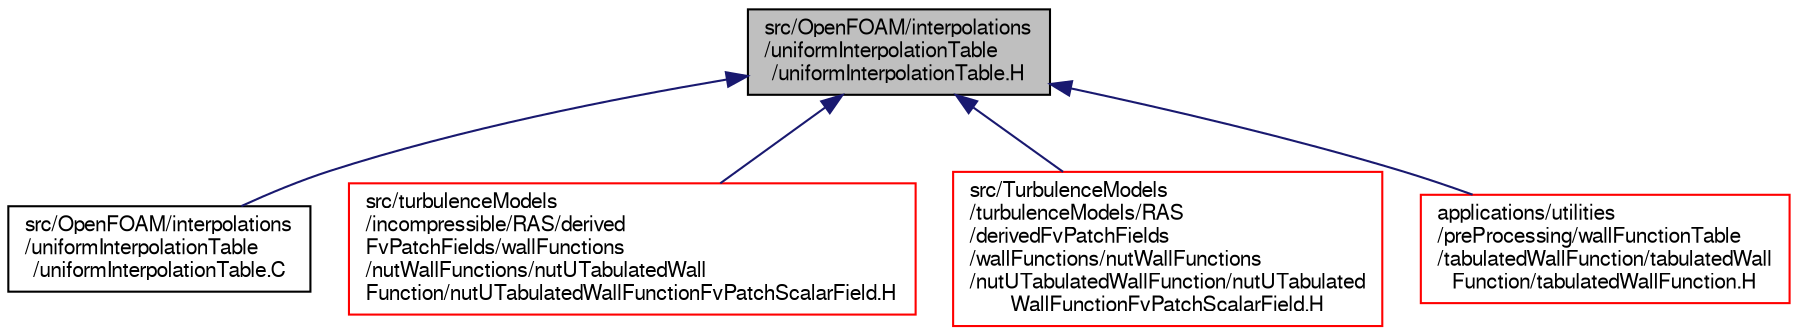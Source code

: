 digraph "src/OpenFOAM/interpolations/uniformInterpolationTable/uniformInterpolationTable.H"
{
  bgcolor="transparent";
  edge [fontname="FreeSans",fontsize="10",labelfontname="FreeSans",labelfontsize="10"];
  node [fontname="FreeSans",fontsize="10",shape=record];
  Node76 [label="src/OpenFOAM/interpolations\l/uniformInterpolationTable\l/uniformInterpolationTable.H",height=0.2,width=0.4,color="black", fillcolor="grey75", style="filled", fontcolor="black"];
  Node76 -> Node77 [dir="back",color="midnightblue",fontsize="10",style="solid",fontname="FreeSans"];
  Node77 [label="src/OpenFOAM/interpolations\l/uniformInterpolationTable\l/uniformInterpolationTable.C",height=0.2,width=0.4,color="black",URL="$a10502.html"];
  Node76 -> Node78 [dir="back",color="midnightblue",fontsize="10",style="solid",fontname="FreeSans"];
  Node78 [label="src/turbulenceModels\l/incompressible/RAS/derived\lFvPatchFields/wallFunctions\l/nutWallFunctions/nutUTabulatedWall\lFunction/nutUTabulatedWallFunctionFvPatchScalarField.H",height=0.2,width=0.4,color="red",URL="$a40424.html"];
  Node76 -> Node80 [dir="back",color="midnightblue",fontsize="10",style="solid",fontname="FreeSans"];
  Node80 [label="src/TurbulenceModels\l/turbulenceModels/RAS\l/derivedFvPatchFields\l/wallFunctions/nutWallFunctions\l/nutUTabulatedWallFunction/nutUTabulated\lWallFunctionFvPatchScalarField.H",height=0.2,width=0.4,color="red",URL="$a40427.html"];
  Node76 -> Node82 [dir="back",color="midnightblue",fontsize="10",style="solid",fontname="FreeSans"];
  Node82 [label="applications/utilities\l/preProcessing/wallFunctionTable\l/tabulatedWallFunction/tabulatedWall\lFunction/tabulatedWallFunction.H",height=0.2,width=0.4,color="red",URL="$a19541.html"];
}
